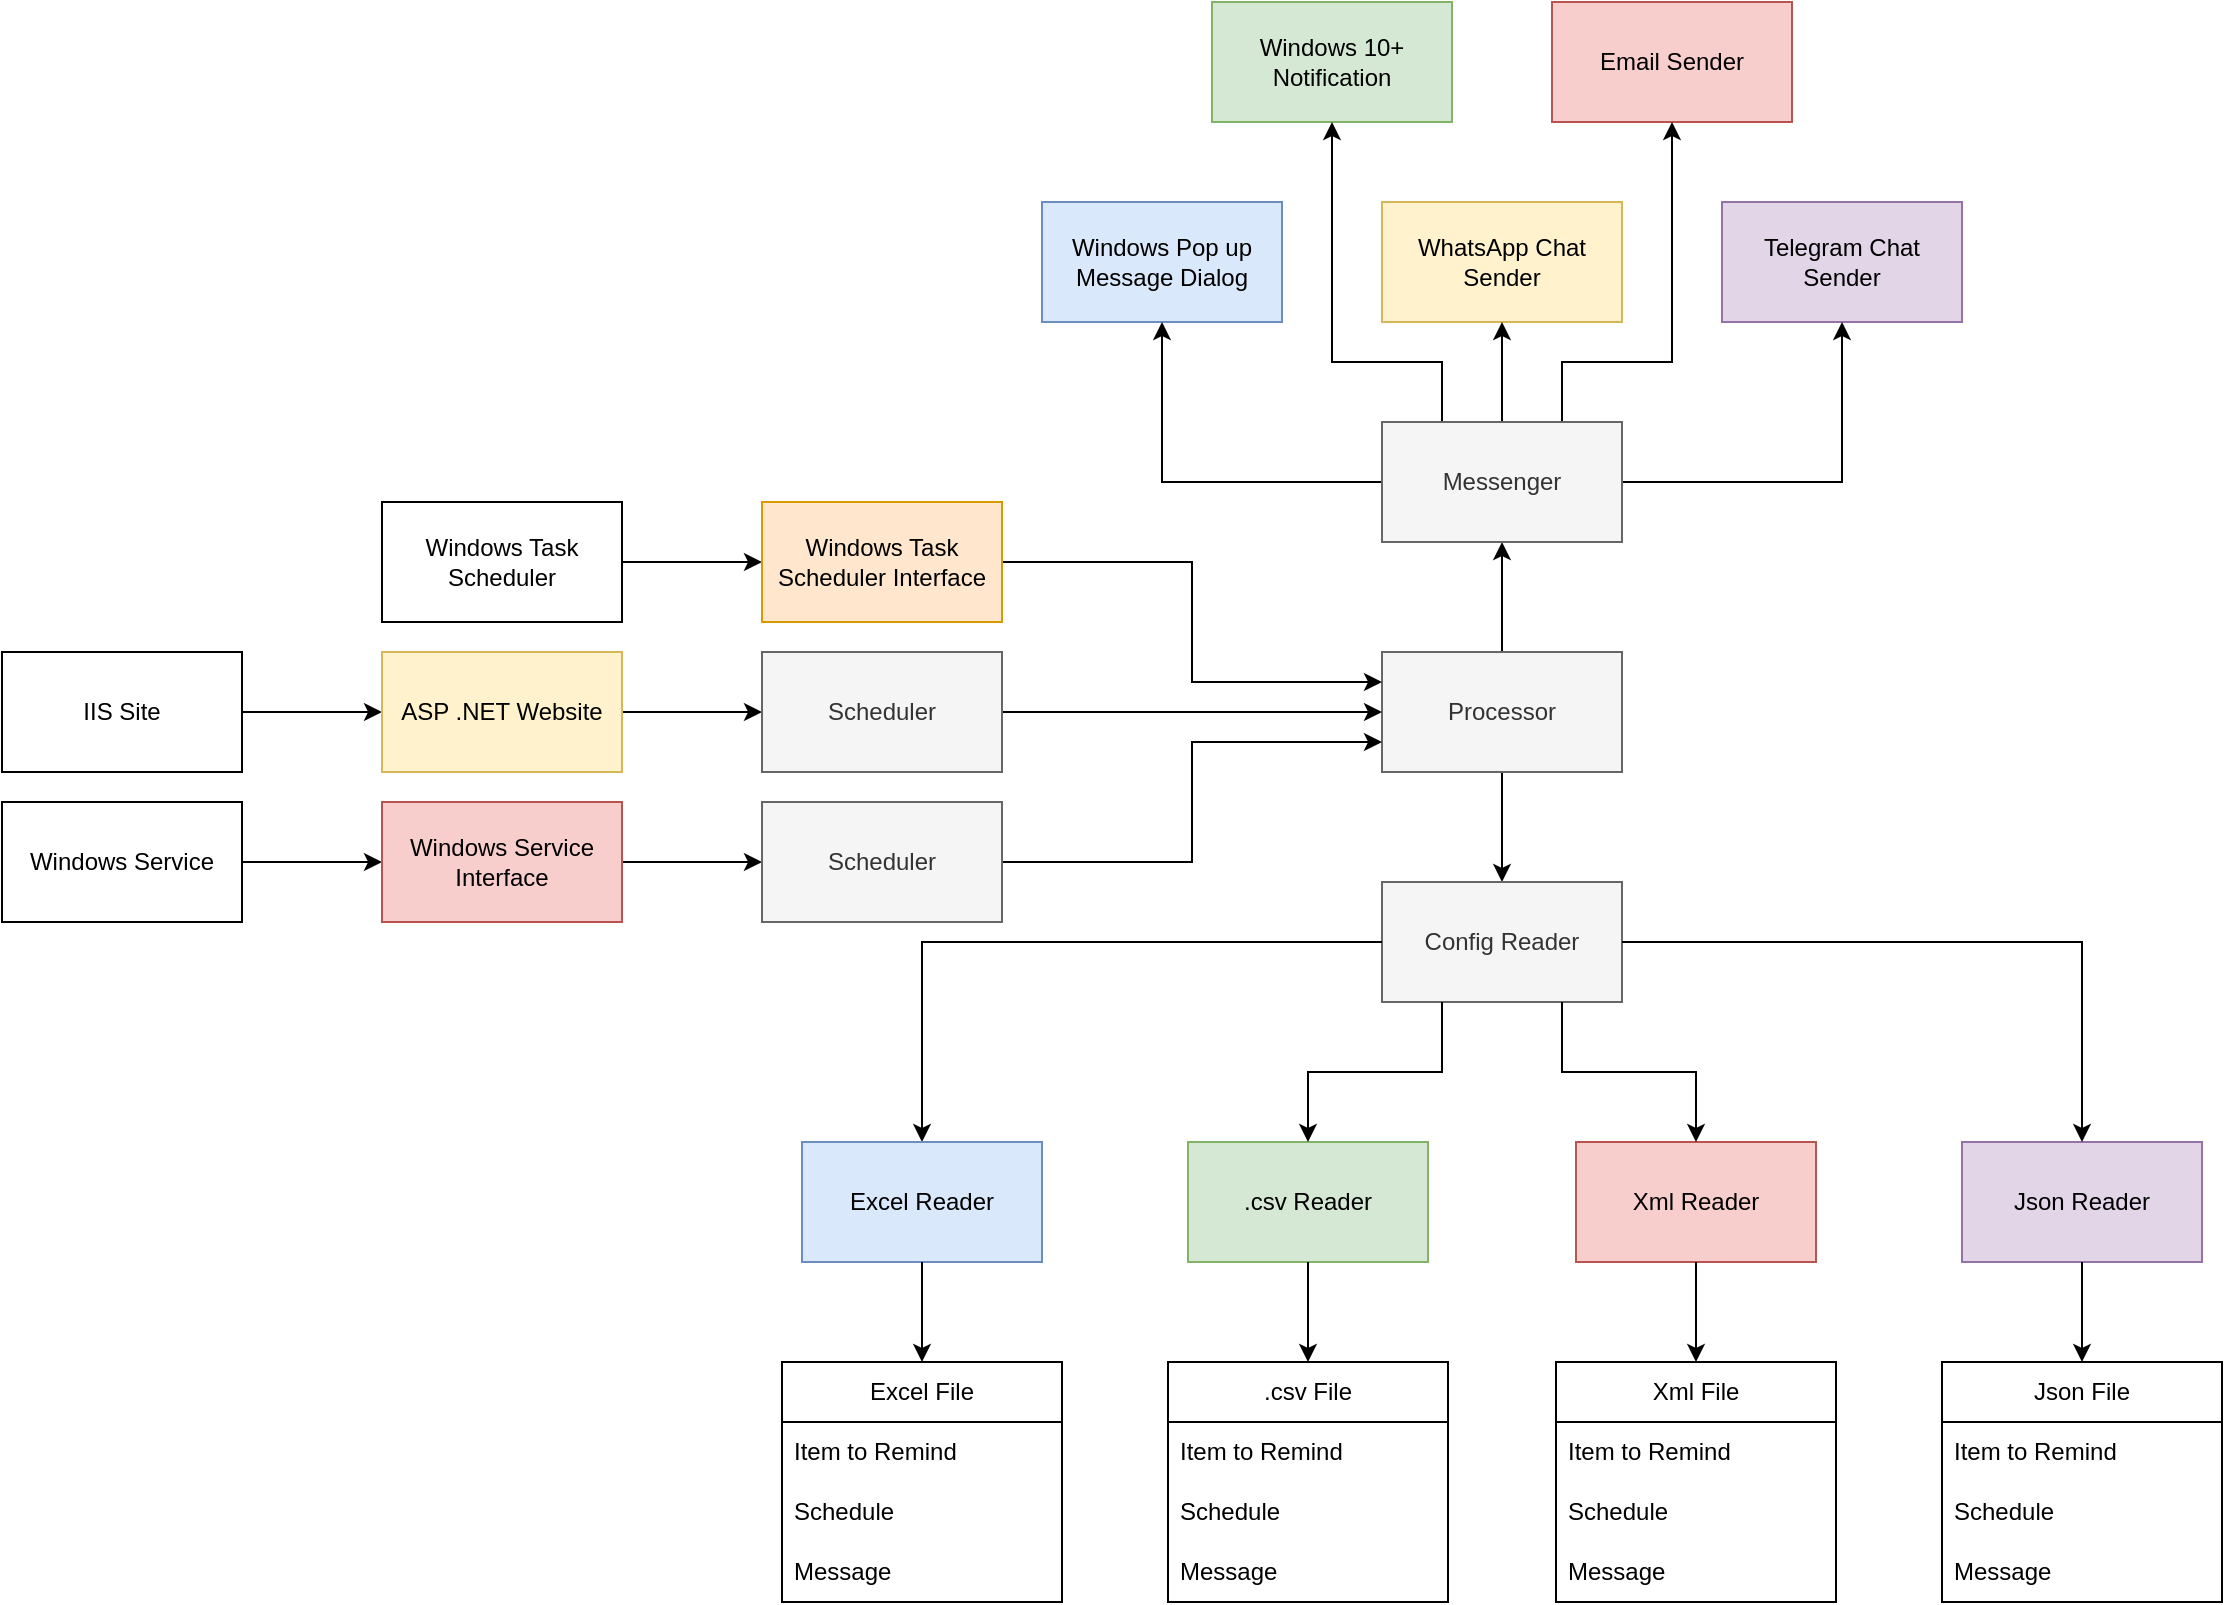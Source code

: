 <mxfile>
    <diagram id="CMAJf6VOO52mWzni0Zql" name="Page-1">
        <mxGraphModel dx="1900" dy="608" grid="1" gridSize="10" guides="1" tooltips="1" connect="1" arrows="1" fold="1" page="1" pageScale="1" pageWidth="850" pageHeight="1100" math="0" shadow="0">
            <root>
                <mxCell id="0"/>
                <mxCell id="1" parent="0"/>
                <mxCell id="59" style="edgeStyle=orthogonalEdgeStyle;rounded=0;html=1;exitX=0.5;exitY=0;exitDx=0;exitDy=0;entryX=0.5;entryY=1;entryDx=0;entryDy=0;" edge="1" parent="1" source="55" target="49">
                    <mxGeometry relative="1" as="geometry"/>
                </mxCell>
                <mxCell id="60" style="edgeStyle=orthogonalEdgeStyle;rounded=0;html=1;exitX=0.5;exitY=1;exitDx=0;exitDy=0;" edge="1" parent="1" source="55" target="2">
                    <mxGeometry relative="1" as="geometry"/>
                </mxCell>
                <mxCell id="55" value="Processor" style="rounded=0;whiteSpace=wrap;html=1;fillColor=#f5f5f5;fontColor=#333333;strokeColor=#666666;" vertex="1" parent="1">
                    <mxGeometry x="520" y="465" width="120" height="60" as="geometry"/>
                </mxCell>
                <mxCell id="64" style="edgeStyle=orthogonalEdgeStyle;rounded=0;html=1;exitX=1;exitY=0.5;exitDx=0;exitDy=0;entryX=0;entryY=0.5;entryDx=0;entryDy=0;" edge="1" parent="1" source="56" target="61">
                    <mxGeometry relative="1" as="geometry"/>
                </mxCell>
                <mxCell id="56" value="Windows Task&lt;br&gt;Scheduler" style="rounded=0;whiteSpace=wrap;html=1;" vertex="1" parent="1">
                    <mxGeometry x="20" y="390" width="120" height="60" as="geometry"/>
                </mxCell>
                <mxCell id="67" style="edgeStyle=orthogonalEdgeStyle;rounded=0;html=1;exitX=1;exitY=0.5;exitDx=0;exitDy=0;entryX=0;entryY=0.25;entryDx=0;entryDy=0;" edge="1" parent="1" source="61" target="55">
                    <mxGeometry relative="1" as="geometry"/>
                </mxCell>
                <mxCell id="61" value="Windows Task&lt;br style=&quot;border-color: var(--border-color);&quot;&gt;Scheduler Interface" style="rounded=0;whiteSpace=wrap;html=1;fillColor=#ffe6cc;strokeColor=#d79b00;" vertex="1" parent="1">
                    <mxGeometry x="210" y="390" width="120" height="60" as="geometry"/>
                </mxCell>
                <mxCell id="68" style="edgeStyle=orthogonalEdgeStyle;rounded=0;html=1;exitX=1;exitY=0.5;exitDx=0;exitDy=0;" edge="1" parent="1" source="78" target="55">
                    <mxGeometry relative="1" as="geometry">
                        <mxPoint x="330" y="495" as="sourcePoint"/>
                    </mxGeometry>
                </mxCell>
                <mxCell id="69" style="edgeStyle=orthogonalEdgeStyle;rounded=0;html=1;exitX=1;exitY=0.5;exitDx=0;exitDy=0;entryX=0;entryY=0.75;entryDx=0;entryDy=0;" edge="1" parent="1" source="79" target="55">
                    <mxGeometry relative="1" as="geometry">
                        <mxPoint x="330" y="570" as="sourcePoint"/>
                    </mxGeometry>
                </mxCell>
                <mxCell id="70" value="" style="group" vertex="1" connectable="0" parent="1">
                    <mxGeometry x="350" y="140" width="460" height="270" as="geometry"/>
                </mxCell>
                <mxCell id="47" value="" style="group" vertex="1" connectable="0" parent="70">
                    <mxGeometry y="100" width="460" height="60" as="geometry"/>
                </mxCell>
                <mxCell id="42" value="Windows Pop up&lt;br&gt;Message Dialog" style="rounded=0;whiteSpace=wrap;html=1;fillColor=#dae8fc;strokeColor=#6c8ebf;" vertex="1" parent="47">
                    <mxGeometry width="120" height="60" as="geometry"/>
                </mxCell>
                <mxCell id="45" value="Telegram Chat&lt;br&gt;Sender" style="rounded=0;whiteSpace=wrap;html=1;fillColor=#e1d5e7;strokeColor=#9673a6;" vertex="1" parent="47">
                    <mxGeometry x="340" width="120" height="60" as="geometry"/>
                </mxCell>
                <mxCell id="46" value="WhatsApp Chat&lt;br&gt;Sender" style="rounded=0;whiteSpace=wrap;html=1;fillColor=#fff2cc;strokeColor=#d6b656;" vertex="1" parent="47">
                    <mxGeometry x="170" width="120" height="60" as="geometry"/>
                </mxCell>
                <mxCell id="48" value="" style="group" vertex="1" connectable="0" parent="70">
                    <mxGeometry x="85" width="290" height="60" as="geometry"/>
                </mxCell>
                <mxCell id="43" value="Windows 10+&lt;br&gt;Notification" style="rounded=0;whiteSpace=wrap;html=1;fillColor=#d5e8d4;strokeColor=#82b366;" vertex="1" parent="48">
                    <mxGeometry width="120" height="60" as="geometry"/>
                </mxCell>
                <mxCell id="44" value="Email Sender" style="rounded=0;whiteSpace=wrap;html=1;fillColor=#f8cecc;strokeColor=#b85450;" vertex="1" parent="48">
                    <mxGeometry x="170" width="120" height="60" as="geometry"/>
                </mxCell>
                <mxCell id="50" style="edgeStyle=orthogonalEdgeStyle;rounded=0;html=1;exitX=0.5;exitY=0;exitDx=0;exitDy=0;" edge="1" parent="70" source="49" target="46">
                    <mxGeometry relative="1" as="geometry"/>
                </mxCell>
                <mxCell id="51" style="edgeStyle=orthogonalEdgeStyle;rounded=0;html=1;exitX=1;exitY=0.5;exitDx=0;exitDy=0;" edge="1" parent="70" source="49" target="45">
                    <mxGeometry relative="1" as="geometry"/>
                </mxCell>
                <mxCell id="52" style="edgeStyle=orthogonalEdgeStyle;rounded=0;html=1;exitX=0;exitY=0.5;exitDx=0;exitDy=0;entryX=0.5;entryY=1;entryDx=0;entryDy=0;" edge="1" parent="70" source="49" target="42">
                    <mxGeometry relative="1" as="geometry"/>
                </mxCell>
                <mxCell id="53" style="edgeStyle=orthogonalEdgeStyle;rounded=0;html=1;exitX=0.75;exitY=0;exitDx=0;exitDy=0;entryX=0.5;entryY=1;entryDx=0;entryDy=0;" edge="1" parent="70" source="49" target="44">
                    <mxGeometry relative="1" as="geometry">
                        <Array as="points">
                            <mxPoint x="260" y="180"/>
                            <mxPoint x="315" y="180"/>
                        </Array>
                    </mxGeometry>
                </mxCell>
                <mxCell id="54" style="edgeStyle=orthogonalEdgeStyle;rounded=0;html=1;exitX=0.25;exitY=0;exitDx=0;exitDy=0;entryX=0.5;entryY=1;entryDx=0;entryDy=0;" edge="1" parent="70" source="49" target="43">
                    <mxGeometry relative="1" as="geometry">
                        <Array as="points">
                            <mxPoint x="200" y="180"/>
                            <mxPoint x="145" y="180"/>
                        </Array>
                    </mxGeometry>
                </mxCell>
                <mxCell id="49" value="Messenger" style="rounded=0;whiteSpace=wrap;html=1;fillColor=#f5f5f5;fontColor=#333333;strokeColor=#666666;" vertex="1" parent="70">
                    <mxGeometry x="170" y="210" width="120" height="60" as="geometry"/>
                </mxCell>
                <mxCell id="71" value="" style="group" vertex="1" connectable="0" parent="1">
                    <mxGeometry x="220" y="580" width="720" height="360" as="geometry"/>
                </mxCell>
                <mxCell id="2" value="Config Reader" style="rounded=0;whiteSpace=wrap;html=1;fillColor=#f5f5f5;fontColor=#333333;strokeColor=#666666;" vertex="1" parent="71">
                    <mxGeometry x="300" width="120" height="60" as="geometry"/>
                </mxCell>
                <mxCell id="30" value="" style="endArrow=classic;html=1;rounded=0;exitX=0;exitY=0.5;exitDx=0;exitDy=0;entryX=0.5;entryY=0;entryDx=0;entryDy=0;edgeStyle=orthogonalEdgeStyle;" edge="1" parent="71" source="2" target="3">
                    <mxGeometry width="50" height="50" relative="1" as="geometry">
                        <mxPoint x="110" y="80" as="sourcePoint"/>
                        <mxPoint x="160" y="30" as="targetPoint"/>
                    </mxGeometry>
                </mxCell>
                <mxCell id="36" value="" style="group" vertex="1" connectable="0" parent="71">
                    <mxGeometry x="580" y="130" width="140" height="230" as="geometry"/>
                </mxCell>
                <mxCell id="23" value="Json Reader" style="rounded=0;whiteSpace=wrap;html=1;fillColor=#e1d5e7;strokeColor=#9673a6;" vertex="1" parent="36">
                    <mxGeometry x="10" width="120" height="60" as="geometry"/>
                </mxCell>
                <mxCell id="24" value="Json File" style="swimlane;fontStyle=0;childLayout=stackLayout;horizontal=1;startSize=30;horizontalStack=0;resizeParent=1;resizeParentMax=0;resizeLast=0;collapsible=1;marginBottom=0;whiteSpace=wrap;html=1;" vertex="1" parent="36">
                    <mxGeometry y="110" width="140" height="120" as="geometry"/>
                </mxCell>
                <mxCell id="25" value="Item to Remind" style="text;strokeColor=none;fillColor=none;align=left;verticalAlign=middle;spacingLeft=4;spacingRight=4;overflow=hidden;points=[[0,0.5],[1,0.5]];portConstraint=eastwest;rotatable=0;whiteSpace=wrap;html=1;" vertex="1" parent="24">
                    <mxGeometry y="30" width="140" height="30" as="geometry"/>
                </mxCell>
                <mxCell id="26" value="Schedule" style="text;strokeColor=none;fillColor=none;align=left;verticalAlign=middle;spacingLeft=4;spacingRight=4;overflow=hidden;points=[[0,0.5],[1,0.5]];portConstraint=eastwest;rotatable=0;whiteSpace=wrap;html=1;" vertex="1" parent="24">
                    <mxGeometry y="60" width="140" height="30" as="geometry"/>
                </mxCell>
                <mxCell id="27" value="Message" style="text;strokeColor=none;fillColor=none;align=left;verticalAlign=middle;spacingLeft=4;spacingRight=4;overflow=hidden;points=[[0,0.5],[1,0.5]];portConstraint=eastwest;rotatable=0;whiteSpace=wrap;html=1;" vertex="1" parent="24">
                    <mxGeometry y="90" width="140" height="30" as="geometry"/>
                </mxCell>
                <mxCell id="28" value="" style="endArrow=classic;html=1;exitX=0.5;exitY=1;exitDx=0;exitDy=0;entryX=0.5;entryY=0;entryDx=0;entryDy=0;" edge="1" parent="36" source="23" target="24">
                    <mxGeometry width="50" height="50" relative="1" as="geometry">
                        <mxPoint x="-155" y="120" as="sourcePoint"/>
                        <mxPoint x="-105" y="70" as="targetPoint"/>
                    </mxGeometry>
                </mxCell>
                <mxCell id="31" style="edgeStyle=orthogonalEdgeStyle;rounded=0;html=1;exitX=1;exitY=0.5;exitDx=0;exitDy=0;entryX=0.5;entryY=0;entryDx=0;entryDy=0;" edge="1" parent="71" source="2" target="23">
                    <mxGeometry relative="1" as="geometry"/>
                </mxCell>
                <mxCell id="37" value="" style="group" vertex="1" connectable="0" parent="71">
                    <mxGeometry x="387" y="130" width="140" height="230" as="geometry"/>
                </mxCell>
                <mxCell id="17" value="Xml Reader" style="rounded=0;whiteSpace=wrap;html=1;fillColor=#f8cecc;strokeColor=#b85450;" vertex="1" parent="37">
                    <mxGeometry x="10" width="120" height="60" as="geometry"/>
                </mxCell>
                <mxCell id="18" value="Xml File" style="swimlane;fontStyle=0;childLayout=stackLayout;horizontal=1;startSize=30;horizontalStack=0;resizeParent=1;resizeParentMax=0;resizeLast=0;collapsible=1;marginBottom=0;whiteSpace=wrap;html=1;" vertex="1" parent="37">
                    <mxGeometry y="110" width="140" height="120" as="geometry"/>
                </mxCell>
                <mxCell id="19" value="Item to Remind" style="text;strokeColor=none;fillColor=none;align=left;verticalAlign=middle;spacingLeft=4;spacingRight=4;overflow=hidden;points=[[0,0.5],[1,0.5]];portConstraint=eastwest;rotatable=0;whiteSpace=wrap;html=1;" vertex="1" parent="18">
                    <mxGeometry y="30" width="140" height="30" as="geometry"/>
                </mxCell>
                <mxCell id="20" value="Schedule" style="text;strokeColor=none;fillColor=none;align=left;verticalAlign=middle;spacingLeft=4;spacingRight=4;overflow=hidden;points=[[0,0.5],[1,0.5]];portConstraint=eastwest;rotatable=0;whiteSpace=wrap;html=1;" vertex="1" parent="18">
                    <mxGeometry y="60" width="140" height="30" as="geometry"/>
                </mxCell>
                <mxCell id="21" value="Message" style="text;strokeColor=none;fillColor=none;align=left;verticalAlign=middle;spacingLeft=4;spacingRight=4;overflow=hidden;points=[[0,0.5],[1,0.5]];portConstraint=eastwest;rotatable=0;whiteSpace=wrap;html=1;" vertex="1" parent="18">
                    <mxGeometry y="90" width="140" height="30" as="geometry"/>
                </mxCell>
                <mxCell id="22" value="" style="endArrow=classic;html=1;exitX=0.5;exitY=1;exitDx=0;exitDy=0;entryX=0.5;entryY=0;entryDx=0;entryDy=0;" edge="1" parent="37" source="17" target="18">
                    <mxGeometry width="50" height="50" relative="1" as="geometry">
                        <mxPoint x="-142" y="120" as="sourcePoint"/>
                        <mxPoint x="-92" y="70" as="targetPoint"/>
                    </mxGeometry>
                </mxCell>
                <mxCell id="33" style="edgeStyle=orthogonalEdgeStyle;rounded=0;html=1;exitX=0.75;exitY=1;exitDx=0;exitDy=0;entryX=0.5;entryY=0;entryDx=0;entryDy=0;" edge="1" parent="71" source="2" target="17">
                    <mxGeometry relative="1" as="geometry"/>
                </mxCell>
                <mxCell id="38" value="" style="group" vertex="1" connectable="0" parent="71">
                    <mxGeometry x="193" y="130" width="140" height="230" as="geometry"/>
                </mxCell>
                <mxCell id="11" value=".csv Reader" style="rounded=0;whiteSpace=wrap;html=1;fillColor=#d5e8d4;strokeColor=#82b366;" vertex="1" parent="38">
                    <mxGeometry x="10" width="120" height="60" as="geometry"/>
                </mxCell>
                <mxCell id="12" value=".csv File" style="swimlane;fontStyle=0;childLayout=stackLayout;horizontal=1;startSize=30;horizontalStack=0;resizeParent=1;resizeParentMax=0;resizeLast=0;collapsible=1;marginBottom=0;whiteSpace=wrap;html=1;" vertex="1" parent="38">
                    <mxGeometry y="110" width="140" height="120" as="geometry"/>
                </mxCell>
                <mxCell id="13" value="Item to Remind" style="text;strokeColor=none;fillColor=none;align=left;verticalAlign=middle;spacingLeft=4;spacingRight=4;overflow=hidden;points=[[0,0.5],[1,0.5]];portConstraint=eastwest;rotatable=0;whiteSpace=wrap;html=1;" vertex="1" parent="12">
                    <mxGeometry y="30" width="140" height="30" as="geometry"/>
                </mxCell>
                <mxCell id="14" value="Schedule" style="text;strokeColor=none;fillColor=none;align=left;verticalAlign=middle;spacingLeft=4;spacingRight=4;overflow=hidden;points=[[0,0.5],[1,0.5]];portConstraint=eastwest;rotatable=0;whiteSpace=wrap;html=1;" vertex="1" parent="12">
                    <mxGeometry y="60" width="140" height="30" as="geometry"/>
                </mxCell>
                <mxCell id="15" value="Message" style="text;strokeColor=none;fillColor=none;align=left;verticalAlign=middle;spacingLeft=4;spacingRight=4;overflow=hidden;points=[[0,0.5],[1,0.5]];portConstraint=eastwest;rotatable=0;whiteSpace=wrap;html=1;" vertex="1" parent="12">
                    <mxGeometry y="90" width="140" height="30" as="geometry"/>
                </mxCell>
                <mxCell id="16" value="" style="endArrow=classic;html=1;exitX=0.5;exitY=1;exitDx=0;exitDy=0;entryX=0.5;entryY=0;entryDx=0;entryDy=0;" edge="1" parent="38" source="11" target="12">
                    <mxGeometry width="50" height="50" relative="1" as="geometry">
                        <mxPoint x="-153" y="120" as="sourcePoint"/>
                        <mxPoint x="-103" y="70" as="targetPoint"/>
                    </mxGeometry>
                </mxCell>
                <mxCell id="32" style="edgeStyle=orthogonalEdgeStyle;rounded=0;html=1;exitX=0.25;exitY=1;exitDx=0;exitDy=0;" edge="1" parent="71" source="2" target="11">
                    <mxGeometry relative="1" as="geometry"/>
                </mxCell>
                <mxCell id="39" value="" style="group" vertex="1" connectable="0" parent="71">
                    <mxGeometry y="130" width="140" height="230" as="geometry"/>
                </mxCell>
                <mxCell id="3" value="Excel Reader" style="rounded=0;whiteSpace=wrap;html=1;fillColor=#dae8fc;strokeColor=#6c8ebf;" vertex="1" parent="39">
                    <mxGeometry x="10" width="120" height="60" as="geometry"/>
                </mxCell>
                <mxCell id="5" value="Excel File" style="swimlane;fontStyle=0;childLayout=stackLayout;horizontal=1;startSize=30;horizontalStack=0;resizeParent=1;resizeParentMax=0;resizeLast=0;collapsible=1;marginBottom=0;whiteSpace=wrap;html=1;" vertex="1" parent="39">
                    <mxGeometry y="110" width="140" height="120" as="geometry"/>
                </mxCell>
                <mxCell id="6" value="Item to Remind" style="text;strokeColor=none;fillColor=none;align=left;verticalAlign=middle;spacingLeft=4;spacingRight=4;overflow=hidden;points=[[0,0.5],[1,0.5]];portConstraint=eastwest;rotatable=0;whiteSpace=wrap;html=1;" vertex="1" parent="5">
                    <mxGeometry y="30" width="140" height="30" as="geometry"/>
                </mxCell>
                <mxCell id="7" value="Schedule" style="text;strokeColor=none;fillColor=none;align=left;verticalAlign=middle;spacingLeft=4;spacingRight=4;overflow=hidden;points=[[0,0.5],[1,0.5]];portConstraint=eastwest;rotatable=0;whiteSpace=wrap;html=1;" vertex="1" parent="5">
                    <mxGeometry y="60" width="140" height="30" as="geometry"/>
                </mxCell>
                <mxCell id="8" value="Message" style="text;strokeColor=none;fillColor=none;align=left;verticalAlign=middle;spacingLeft=4;spacingRight=4;overflow=hidden;points=[[0,0.5],[1,0.5]];portConstraint=eastwest;rotatable=0;whiteSpace=wrap;html=1;" vertex="1" parent="5">
                    <mxGeometry y="90" width="140" height="30" as="geometry"/>
                </mxCell>
                <mxCell id="10" value="" style="endArrow=classic;html=1;exitX=0.5;exitY=1;exitDx=0;exitDy=0;entryX=0.5;entryY=0;entryDx=0;entryDy=0;" edge="1" parent="39" source="3" target="5">
                    <mxGeometry width="50" height="50" relative="1" as="geometry">
                        <mxPoint x="-155" y="120" as="sourcePoint"/>
                        <mxPoint x="-105" y="70" as="targetPoint"/>
                    </mxGeometry>
                </mxCell>
                <mxCell id="72" style="edgeStyle=orthogonalEdgeStyle;rounded=0;html=1;exitX=1;exitY=0.5;exitDx=0;exitDy=0;entryX=0;entryY=0.5;entryDx=0;entryDy=0;" edge="1" parent="1" source="73" target="76">
                    <mxGeometry relative="1" as="geometry"/>
                </mxCell>
                <mxCell id="73" value="IIS Site" style="rounded=0;whiteSpace=wrap;html=1;" vertex="1" parent="1">
                    <mxGeometry x="-170" y="465" width="120" height="60" as="geometry"/>
                </mxCell>
                <mxCell id="74" style="edgeStyle=orthogonalEdgeStyle;rounded=0;html=1;exitX=1;exitY=0.5;exitDx=0;exitDy=0;entryX=0;entryY=0.5;entryDx=0;entryDy=0;" edge="1" parent="1" source="75" target="77">
                    <mxGeometry relative="1" as="geometry"/>
                </mxCell>
                <mxCell id="75" value="Windows Service" style="rounded=0;whiteSpace=wrap;html=1;" vertex="1" parent="1">
                    <mxGeometry x="-170" y="540" width="120" height="60" as="geometry"/>
                </mxCell>
                <mxCell id="81" style="edgeStyle=orthogonalEdgeStyle;rounded=0;html=1;exitX=1;exitY=0.5;exitDx=0;exitDy=0;entryX=0;entryY=0.5;entryDx=0;entryDy=0;" edge="1" parent="1" source="76" target="78">
                    <mxGeometry relative="1" as="geometry"/>
                </mxCell>
                <mxCell id="76" value="ASP .NET Website" style="rounded=0;whiteSpace=wrap;html=1;fillColor=#fff2cc;strokeColor=#d6b656;" vertex="1" parent="1">
                    <mxGeometry x="20" y="465" width="120" height="60" as="geometry"/>
                </mxCell>
                <mxCell id="80" style="edgeStyle=orthogonalEdgeStyle;rounded=0;html=1;exitX=1;exitY=0.5;exitDx=0;exitDy=0;entryX=0;entryY=0.5;entryDx=0;entryDy=0;" edge="1" parent="1" source="77" target="79">
                    <mxGeometry relative="1" as="geometry"/>
                </mxCell>
                <mxCell id="77" value="Windows Service&lt;br&gt;Interface" style="rounded=0;whiteSpace=wrap;html=1;fillColor=#f8cecc;strokeColor=#b85450;" vertex="1" parent="1">
                    <mxGeometry x="20" y="540" width="120" height="60" as="geometry"/>
                </mxCell>
                <mxCell id="78" value="Scheduler" style="rounded=0;whiteSpace=wrap;html=1;fillColor=#f5f5f5;fontColor=#333333;strokeColor=#666666;" vertex="1" parent="1">
                    <mxGeometry x="210" y="465" width="120" height="60" as="geometry"/>
                </mxCell>
                <mxCell id="79" value="Scheduler" style="rounded=0;whiteSpace=wrap;html=1;fillColor=#f5f5f5;fontColor=#333333;strokeColor=#666666;" vertex="1" parent="1">
                    <mxGeometry x="210" y="540" width="120" height="60" as="geometry"/>
                </mxCell>
            </root>
        </mxGraphModel>
    </diagram>
</mxfile>